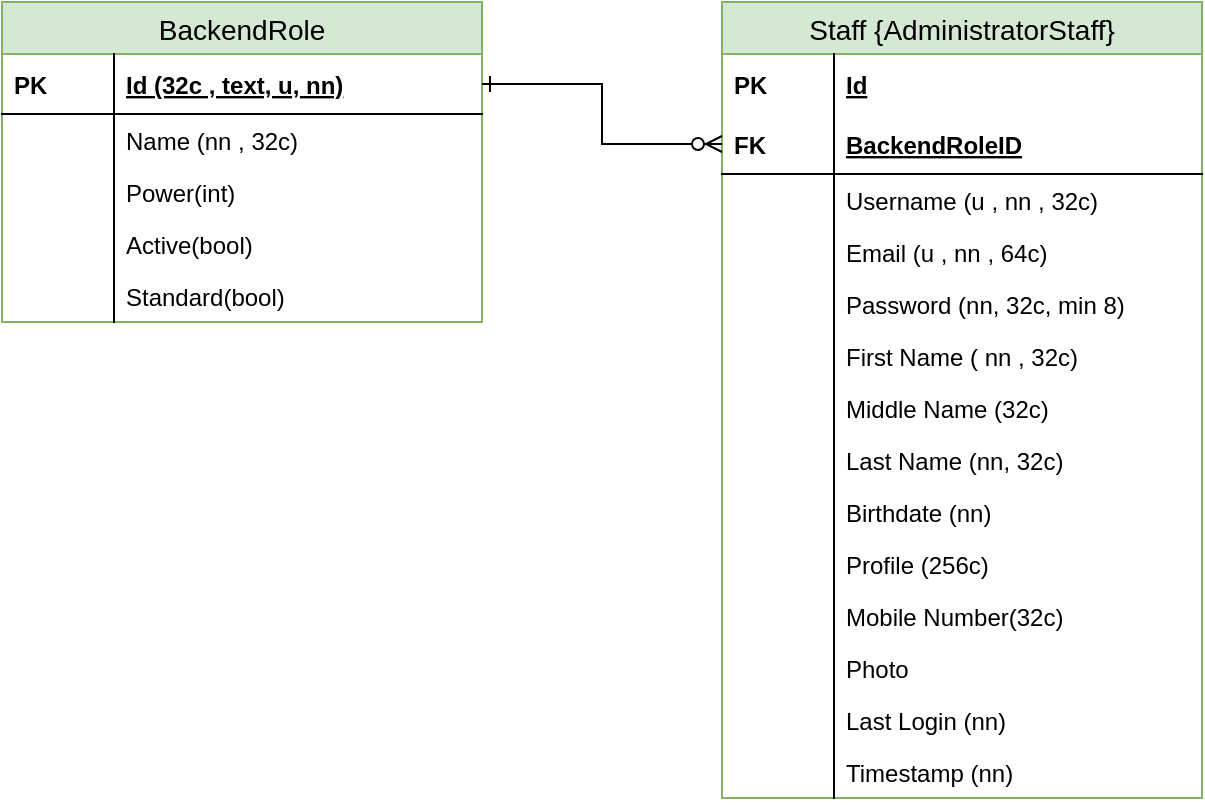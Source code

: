<mxfile version="13.9.9" type="device"><diagram id="rkv69r_t6e4flx37H02J" name="Page-1"><mxGraphModel dx="3076" dy="822" grid="1" gridSize="10" guides="1" tooltips="1" connect="1" arrows="1" fold="1" page="1" pageScale="1" pageWidth="827" pageHeight="1169" math="0" shadow="0"><root><mxCell id="0"/><mxCell id="1" parent="0"/><mxCell id="wZ4C_13E0wKe-lg_tAVg-1" value="BackendRole" style="swimlane;fontStyle=0;childLayout=stackLayout;horizontal=1;startSize=26;horizontalStack=0;resizeParent=1;resizeParentMax=0;resizeLast=0;collapsible=1;marginBottom=0;swimlaneFillColor=#ffffff;align=center;fontSize=14;fillColor=#d5e8d4;strokeColor=#82b366;" parent="1" vertex="1"><mxGeometry x="-1600" y="40" width="240" height="160" as="geometry"/></mxCell><mxCell id="wZ4C_13E0wKe-lg_tAVg-2" value="Id (32c , text, u, nn)" style="shape=partialRectangle;top=0;left=0;right=0;bottom=1;align=left;verticalAlign=middle;fillColor=none;spacingLeft=60;spacingRight=4;overflow=hidden;rotatable=0;points=[[0,0.5],[1,0.5]];portConstraint=eastwest;dropTarget=0;fontStyle=5;fontSize=12;" parent="wZ4C_13E0wKe-lg_tAVg-1" vertex="1"><mxGeometry y="26" width="240" height="30" as="geometry"/></mxCell><mxCell id="wZ4C_13E0wKe-lg_tAVg-3" value="PK" style="shape=partialRectangle;fontStyle=1;top=0;left=0;bottom=0;fillColor=none;align=left;verticalAlign=middle;spacingLeft=4;spacingRight=4;overflow=hidden;rotatable=0;points=[];portConstraint=eastwest;part=1;fontSize=12;" parent="wZ4C_13E0wKe-lg_tAVg-2" vertex="1" connectable="0"><mxGeometry width="56" height="30" as="geometry"/></mxCell><mxCell id="wZ4C_13E0wKe-lg_tAVg-4" value="Name (nn , 32c)" style="shape=partialRectangle;top=0;left=0;right=0;bottom=0;align=left;verticalAlign=top;fillColor=none;spacingLeft=60;spacingRight=4;overflow=hidden;rotatable=0;points=[[0,0.5],[1,0.5]];portConstraint=eastwest;dropTarget=0;fontSize=12;" parent="wZ4C_13E0wKe-lg_tAVg-1" vertex="1"><mxGeometry y="56" width="240" height="26" as="geometry"/></mxCell><mxCell id="wZ4C_13E0wKe-lg_tAVg-5" value="" style="shape=partialRectangle;top=0;left=0;bottom=0;fillColor=none;align=left;verticalAlign=top;spacingLeft=4;spacingRight=4;overflow=hidden;rotatable=0;points=[];portConstraint=eastwest;part=1;fontSize=12;" parent="wZ4C_13E0wKe-lg_tAVg-4" vertex="1" connectable="0"><mxGeometry width="56" height="26" as="geometry"/></mxCell><mxCell id="wZ4C_13E0wKe-lg_tAVg-6" value="Power(int)" style="shape=partialRectangle;top=0;left=0;right=0;bottom=0;align=left;verticalAlign=top;fillColor=none;spacingLeft=60;spacingRight=4;overflow=hidden;rotatable=0;points=[[0,0.5],[1,0.5]];portConstraint=eastwest;dropTarget=0;fontSize=12;" parent="wZ4C_13E0wKe-lg_tAVg-1" vertex="1"><mxGeometry y="82" width="240" height="26" as="geometry"/></mxCell><mxCell id="wZ4C_13E0wKe-lg_tAVg-7" value="" style="shape=partialRectangle;top=0;left=0;bottom=0;fillColor=none;align=left;verticalAlign=top;spacingLeft=4;spacingRight=4;overflow=hidden;rotatable=0;points=[];portConstraint=eastwest;part=1;fontSize=12;" parent="wZ4C_13E0wKe-lg_tAVg-6" vertex="1" connectable="0"><mxGeometry width="56" height="26" as="geometry"/></mxCell><mxCell id="wZ4C_13E0wKe-lg_tAVg-8" value="Active(bool)" style="shape=partialRectangle;top=0;left=0;right=0;bottom=0;align=left;verticalAlign=top;fillColor=none;spacingLeft=60;spacingRight=4;overflow=hidden;rotatable=0;points=[[0,0.5],[1,0.5]];portConstraint=eastwest;dropTarget=0;fontSize=12;" parent="wZ4C_13E0wKe-lg_tAVg-1" vertex="1"><mxGeometry y="108" width="240" height="26" as="geometry"/></mxCell><mxCell id="wZ4C_13E0wKe-lg_tAVg-9" value="" style="shape=partialRectangle;top=0;left=0;bottom=0;fillColor=none;align=left;verticalAlign=top;spacingLeft=4;spacingRight=4;overflow=hidden;rotatable=0;points=[];portConstraint=eastwest;part=1;fontSize=12;" parent="wZ4C_13E0wKe-lg_tAVg-8" vertex="1" connectable="0"><mxGeometry width="56" height="26" as="geometry"/></mxCell><mxCell id="wZ4C_13E0wKe-lg_tAVg-12" value="Standard(bool)" style="shape=partialRectangle;top=0;left=0;right=0;bottom=0;align=left;verticalAlign=top;fillColor=none;spacingLeft=60;spacingRight=4;overflow=hidden;rotatable=0;points=[[0,0.5],[1,0.5]];portConstraint=eastwest;dropTarget=0;fontSize=12;" parent="wZ4C_13E0wKe-lg_tAVg-1" vertex="1"><mxGeometry y="134" width="240" height="26" as="geometry"/></mxCell><mxCell id="wZ4C_13E0wKe-lg_tAVg-13" value="" style="shape=partialRectangle;top=0;left=0;bottom=0;fillColor=none;align=left;verticalAlign=top;spacingLeft=4;spacingRight=4;overflow=hidden;rotatable=0;points=[];portConstraint=eastwest;part=1;fontSize=12;" parent="wZ4C_13E0wKe-lg_tAVg-12" vertex="1" connectable="0"><mxGeometry width="56" height="26" as="geometry"/></mxCell><mxCell id="t--wkPFh0QXz2PjKRoIQ-1" value="Staff {AdministratorStaff}" style="swimlane;fontStyle=0;childLayout=stackLayout;horizontal=1;startSize=26;fillColor=#d5e8d4;horizontalStack=0;resizeParent=1;resizeParentMax=0;resizeLast=0;collapsible=1;marginBottom=0;swimlaneFillColor=#ffffff;align=center;fontSize=14;strokeColor=#82b366;" vertex="1" parent="1"><mxGeometry x="-1240" y="40" width="240" height="398" as="geometry"/></mxCell><mxCell id="t--wkPFh0QXz2PjKRoIQ-2" value="Id" style="shape=partialRectangle;top=0;left=0;right=0;bottom=0;align=left;verticalAlign=middle;fillColor=none;spacingLeft=60;spacingRight=4;overflow=hidden;rotatable=0;points=[[0,0.5],[1,0.5]];portConstraint=eastwest;dropTarget=0;fontStyle=5;fontSize=12;" vertex="1" parent="t--wkPFh0QXz2PjKRoIQ-1"><mxGeometry y="26" width="240" height="30" as="geometry"/></mxCell><mxCell id="t--wkPFh0QXz2PjKRoIQ-3" value="PK" style="shape=partialRectangle;fontStyle=1;top=0;left=0;bottom=0;fillColor=none;align=left;verticalAlign=middle;spacingLeft=4;spacingRight=4;overflow=hidden;rotatable=0;points=[];portConstraint=eastwest;part=1;fontSize=12;" vertex="1" connectable="0" parent="t--wkPFh0QXz2PjKRoIQ-2"><mxGeometry width="56" height="30" as="geometry"/></mxCell><mxCell id="t--wkPFh0QXz2PjKRoIQ-4" value="BackendRoleID" style="shape=partialRectangle;top=0;left=0;right=0;bottom=1;align=left;verticalAlign=middle;fillColor=none;spacingLeft=60;spacingRight=4;overflow=hidden;rotatable=0;points=[[0,0.5],[1,0.5]];portConstraint=eastwest;dropTarget=0;fontStyle=5;fontSize=12;" vertex="1" parent="t--wkPFh0QXz2PjKRoIQ-1"><mxGeometry y="56" width="240" height="30" as="geometry"/></mxCell><mxCell id="t--wkPFh0QXz2PjKRoIQ-5" value="FK" style="shape=partialRectangle;fontStyle=1;top=0;left=0;bottom=0;fillColor=none;align=left;verticalAlign=middle;spacingLeft=4;spacingRight=4;overflow=hidden;rotatable=0;points=[];portConstraint=eastwest;part=1;fontSize=12;" vertex="1" connectable="0" parent="t--wkPFh0QXz2PjKRoIQ-4"><mxGeometry width="56" height="30" as="geometry"/></mxCell><mxCell id="t--wkPFh0QXz2PjKRoIQ-6" value="Username (u , nn , 32c)" style="shape=partialRectangle;top=0;left=0;right=0;bottom=0;align=left;verticalAlign=top;fillColor=none;spacingLeft=60;spacingRight=4;overflow=hidden;rotatable=0;points=[[0,0.5],[1,0.5]];portConstraint=eastwest;dropTarget=0;fontSize=12;" vertex="1" parent="t--wkPFh0QXz2PjKRoIQ-1"><mxGeometry y="86" width="240" height="26" as="geometry"/></mxCell><mxCell id="t--wkPFh0QXz2PjKRoIQ-7" value="" style="shape=partialRectangle;top=0;left=0;bottom=0;fillColor=none;align=left;verticalAlign=top;spacingLeft=4;spacingRight=4;overflow=hidden;rotatable=0;points=[];portConstraint=eastwest;part=1;fontSize=12;" vertex="1" connectable="0" parent="t--wkPFh0QXz2PjKRoIQ-6"><mxGeometry width="56" height="26" as="geometry"/></mxCell><mxCell id="t--wkPFh0QXz2PjKRoIQ-8" value="Email (u , nn , 64c)" style="shape=partialRectangle;top=0;left=0;right=0;bottom=0;align=left;verticalAlign=top;fillColor=none;spacingLeft=60;spacingRight=4;overflow=hidden;rotatable=0;points=[[0,0.5],[1,0.5]];portConstraint=eastwest;dropTarget=0;fontSize=12;" vertex="1" parent="t--wkPFh0QXz2PjKRoIQ-1"><mxGeometry y="112" width="240" height="26" as="geometry"/></mxCell><mxCell id="t--wkPFh0QXz2PjKRoIQ-9" value="" style="shape=partialRectangle;top=0;left=0;bottom=0;fillColor=none;align=left;verticalAlign=top;spacingLeft=4;spacingRight=4;overflow=hidden;rotatable=0;points=[];portConstraint=eastwest;part=1;fontSize=12;" vertex="1" connectable="0" parent="t--wkPFh0QXz2PjKRoIQ-8"><mxGeometry width="56" height="26" as="geometry"/></mxCell><mxCell id="t--wkPFh0QXz2PjKRoIQ-10" value="Password (nn, 32c, min 8)" style="shape=partialRectangle;top=0;left=0;right=0;bottom=0;align=left;verticalAlign=top;fillColor=none;spacingLeft=60;spacingRight=4;overflow=hidden;rotatable=0;points=[[0,0.5],[1,0.5]];portConstraint=eastwest;dropTarget=0;fontSize=12;" vertex="1" parent="t--wkPFh0QXz2PjKRoIQ-1"><mxGeometry y="138" width="240" height="26" as="geometry"/></mxCell><mxCell id="t--wkPFh0QXz2PjKRoIQ-11" value="" style="shape=partialRectangle;top=0;left=0;bottom=0;fillColor=none;align=left;verticalAlign=top;spacingLeft=4;spacingRight=4;overflow=hidden;rotatable=0;points=[];portConstraint=eastwest;part=1;fontSize=12;" vertex="1" connectable="0" parent="t--wkPFh0QXz2PjKRoIQ-10"><mxGeometry width="56" height="26" as="geometry"/></mxCell><mxCell id="t--wkPFh0QXz2PjKRoIQ-12" value="First Name ( nn , 32c)" style="shape=partialRectangle;top=0;left=0;right=0;bottom=0;align=left;verticalAlign=top;fillColor=none;spacingLeft=60;spacingRight=4;overflow=hidden;rotatable=0;points=[[0,0.5],[1,0.5]];portConstraint=eastwest;dropTarget=0;fontSize=12;" vertex="1" parent="t--wkPFh0QXz2PjKRoIQ-1"><mxGeometry y="164" width="240" height="26" as="geometry"/></mxCell><mxCell id="t--wkPFh0QXz2PjKRoIQ-13" value="" style="shape=partialRectangle;top=0;left=0;bottom=0;fillColor=none;align=left;verticalAlign=top;spacingLeft=4;spacingRight=4;overflow=hidden;rotatable=0;points=[];portConstraint=eastwest;part=1;fontSize=12;" vertex="1" connectable="0" parent="t--wkPFh0QXz2PjKRoIQ-12"><mxGeometry width="56" height="26" as="geometry"/></mxCell><mxCell id="t--wkPFh0QXz2PjKRoIQ-14" value="Middle Name (32c)" style="shape=partialRectangle;top=0;left=0;right=0;bottom=0;align=left;verticalAlign=top;fillColor=none;spacingLeft=60;spacingRight=4;overflow=hidden;rotatable=0;points=[[0,0.5],[1,0.5]];portConstraint=eastwest;dropTarget=0;fontSize=12;" vertex="1" parent="t--wkPFh0QXz2PjKRoIQ-1"><mxGeometry y="190" width="240" height="26" as="geometry"/></mxCell><mxCell id="t--wkPFh0QXz2PjKRoIQ-15" value="" style="shape=partialRectangle;top=0;left=0;bottom=0;fillColor=none;align=left;verticalAlign=top;spacingLeft=4;spacingRight=4;overflow=hidden;rotatable=0;points=[];portConstraint=eastwest;part=1;fontSize=12;" vertex="1" connectable="0" parent="t--wkPFh0QXz2PjKRoIQ-14"><mxGeometry width="56" height="26" as="geometry"/></mxCell><mxCell id="t--wkPFh0QXz2PjKRoIQ-16" value="Last Name (nn, 32c)" style="shape=partialRectangle;top=0;left=0;right=0;bottom=0;align=left;verticalAlign=top;fillColor=none;spacingLeft=60;spacingRight=4;overflow=hidden;rotatable=0;points=[[0,0.5],[1,0.5]];portConstraint=eastwest;dropTarget=0;fontSize=12;" vertex="1" parent="t--wkPFh0QXz2PjKRoIQ-1"><mxGeometry y="216" width="240" height="26" as="geometry"/></mxCell><mxCell id="t--wkPFh0QXz2PjKRoIQ-17" value="" style="shape=partialRectangle;top=0;left=0;bottom=0;fillColor=none;align=left;verticalAlign=top;spacingLeft=4;spacingRight=4;overflow=hidden;rotatable=0;points=[];portConstraint=eastwest;part=1;fontSize=12;" vertex="1" connectable="0" parent="t--wkPFh0QXz2PjKRoIQ-16"><mxGeometry width="56" height="26" as="geometry"/></mxCell><mxCell id="t--wkPFh0QXz2PjKRoIQ-18" value="Birthdate (nn)" style="shape=partialRectangle;top=0;left=0;right=0;bottom=0;align=left;verticalAlign=top;fillColor=none;spacingLeft=60;spacingRight=4;overflow=hidden;rotatable=0;points=[[0,0.5],[1,0.5]];portConstraint=eastwest;dropTarget=0;fontSize=12;" vertex="1" parent="t--wkPFh0QXz2PjKRoIQ-1"><mxGeometry y="242" width="240" height="26" as="geometry"/></mxCell><mxCell id="t--wkPFh0QXz2PjKRoIQ-19" value="" style="shape=partialRectangle;top=0;left=0;bottom=0;fillColor=none;align=left;verticalAlign=top;spacingLeft=4;spacingRight=4;overflow=hidden;rotatable=0;points=[];portConstraint=eastwest;part=1;fontSize=12;" vertex="1" connectable="0" parent="t--wkPFh0QXz2PjKRoIQ-18"><mxGeometry width="56" height="26" as="geometry"/></mxCell><mxCell id="t--wkPFh0QXz2PjKRoIQ-20" value="Profile (256c)" style="shape=partialRectangle;top=0;left=0;right=0;bottom=0;align=left;verticalAlign=top;fillColor=none;spacingLeft=60;spacingRight=4;overflow=hidden;rotatable=0;points=[[0,0.5],[1,0.5]];portConstraint=eastwest;dropTarget=0;fontSize=12;" vertex="1" parent="t--wkPFh0QXz2PjKRoIQ-1"><mxGeometry y="268" width="240" height="26" as="geometry"/></mxCell><mxCell id="t--wkPFh0QXz2PjKRoIQ-21" value="" style="shape=partialRectangle;top=0;left=0;bottom=0;fillColor=none;align=left;verticalAlign=top;spacingLeft=4;spacingRight=4;overflow=hidden;rotatable=0;points=[];portConstraint=eastwest;part=1;fontSize=12;" vertex="1" connectable="0" parent="t--wkPFh0QXz2PjKRoIQ-20"><mxGeometry width="56" height="26" as="geometry"/></mxCell><mxCell id="t--wkPFh0QXz2PjKRoIQ-22" value="Mobile Number(32c)" style="shape=partialRectangle;top=0;left=0;right=0;bottom=0;align=left;verticalAlign=top;fillColor=none;spacingLeft=60;spacingRight=4;overflow=hidden;rotatable=0;points=[[0,0.5],[1,0.5]];portConstraint=eastwest;dropTarget=0;fontSize=12;" vertex="1" parent="t--wkPFh0QXz2PjKRoIQ-1"><mxGeometry y="294" width="240" height="26" as="geometry"/></mxCell><mxCell id="t--wkPFh0QXz2PjKRoIQ-23" value="" style="shape=partialRectangle;top=0;left=0;bottom=0;fillColor=none;align=left;verticalAlign=top;spacingLeft=4;spacingRight=4;overflow=hidden;rotatable=0;points=[];portConstraint=eastwest;part=1;fontSize=12;" vertex="1" connectable="0" parent="t--wkPFh0QXz2PjKRoIQ-22"><mxGeometry width="56" height="26" as="geometry"/></mxCell><mxCell id="t--wkPFh0QXz2PjKRoIQ-24" value="Photo" style="shape=partialRectangle;top=0;left=0;right=0;bottom=0;align=left;verticalAlign=top;fillColor=none;spacingLeft=60;spacingRight=4;overflow=hidden;rotatable=0;points=[[0,0.5],[1,0.5]];portConstraint=eastwest;dropTarget=0;fontSize=12;" vertex="1" parent="t--wkPFh0QXz2PjKRoIQ-1"><mxGeometry y="320" width="240" height="26" as="geometry"/></mxCell><mxCell id="t--wkPFh0QXz2PjKRoIQ-25" value="" style="shape=partialRectangle;top=0;left=0;bottom=0;fillColor=none;align=left;verticalAlign=top;spacingLeft=4;spacingRight=4;overflow=hidden;rotatable=0;points=[];portConstraint=eastwest;part=1;fontSize=12;" vertex="1" connectable="0" parent="t--wkPFh0QXz2PjKRoIQ-24"><mxGeometry width="56" height="26" as="geometry"/></mxCell><mxCell id="t--wkPFh0QXz2PjKRoIQ-26" value="Last Login (nn)" style="shape=partialRectangle;top=0;left=0;right=0;bottom=0;align=left;verticalAlign=top;fillColor=none;spacingLeft=60;spacingRight=4;overflow=hidden;rotatable=0;points=[[0,0.5],[1,0.5]];portConstraint=eastwest;dropTarget=0;fontSize=12;" vertex="1" parent="t--wkPFh0QXz2PjKRoIQ-1"><mxGeometry y="346" width="240" height="26" as="geometry"/></mxCell><mxCell id="t--wkPFh0QXz2PjKRoIQ-27" value="" style="shape=partialRectangle;top=0;left=0;bottom=0;fillColor=none;align=left;verticalAlign=top;spacingLeft=4;spacingRight=4;overflow=hidden;rotatable=0;points=[];portConstraint=eastwest;part=1;fontSize=12;" vertex="1" connectable="0" parent="t--wkPFh0QXz2PjKRoIQ-26"><mxGeometry width="56" height="26" as="geometry"/></mxCell><mxCell id="t--wkPFh0QXz2PjKRoIQ-28" value="Timestamp (nn)" style="shape=partialRectangle;top=0;left=0;right=0;bottom=0;align=left;verticalAlign=top;fillColor=none;spacingLeft=60;spacingRight=4;overflow=hidden;rotatable=0;points=[[0,0.5],[1,0.5]];portConstraint=eastwest;dropTarget=0;fontSize=12;" vertex="1" parent="t--wkPFh0QXz2PjKRoIQ-1"><mxGeometry y="372" width="240" height="26" as="geometry"/></mxCell><mxCell id="t--wkPFh0QXz2PjKRoIQ-29" value="" style="shape=partialRectangle;top=0;left=0;bottom=0;fillColor=none;align=left;verticalAlign=top;spacingLeft=4;spacingRight=4;overflow=hidden;rotatable=0;points=[];portConstraint=eastwest;part=1;fontSize=12;" vertex="1" connectable="0" parent="t--wkPFh0QXz2PjKRoIQ-28"><mxGeometry width="56" height="26" as="geometry"/></mxCell><mxCell id="t--wkPFh0QXz2PjKRoIQ-30" style="edgeStyle=orthogonalEdgeStyle;rounded=0;orthogonalLoop=1;jettySize=auto;html=1;startArrow=ERone;startFill=0;endArrow=ERzeroToMany;endFill=1;" edge="1" parent="1" source="wZ4C_13E0wKe-lg_tAVg-2" target="t--wkPFh0QXz2PjKRoIQ-4"><mxGeometry relative="1" as="geometry"/></mxCell></root></mxGraphModel></diagram></mxfile>